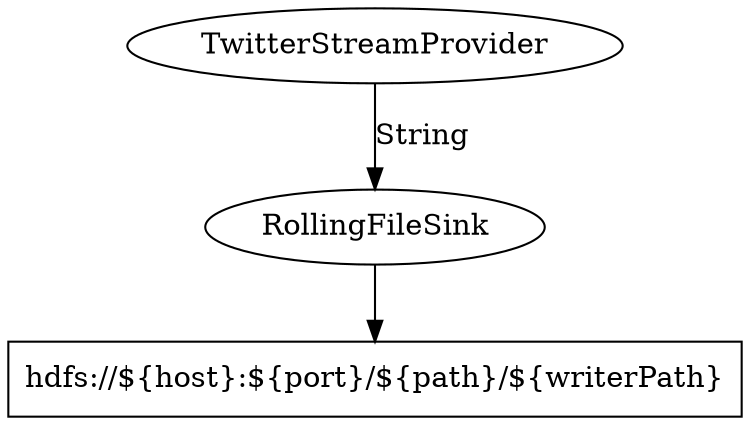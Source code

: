 /*
 * Licensed to the Apache Software Foundation (ASF) under one
 * or more contributor license agreements.  See the NOTICE file
 * distributed with this work for additional information
 * regarding copyright ownership.  The ASF licenses this file
 * to you under the Apache License, Version 2.0 (the
 * "License"); you may not use this file except in compliance
 * with the License.  You may obtain a copy of the License at
 *
 *   http://www.apache.org/licenses/LICENSE-2.0
 *
 * Unless required by applicable law or agreed to in writing,
 * software distributed under the License is distributed on an
 * "AS IS" BASIS, WITHOUT WARRANTIES OR CONDITIONS OF ANY
 * KIND, either express or implied.  See the License for the
 * specific language governing permissions and limitations
 * under the License.
 */
 digraph g {

  //providers
  TwitterStreamProvider [label="TwitterStreamProvider",shape=ellipse,URL="https://github.com/apache/incubator-streams/blob/master/streams-contrib/streams-provider-twitter/src/main/java/org/apache/streams/twitter/provider/TwitterStreamProvider.java"];

  //persisters
  RollingFileSink [label="RollingFileSink",shape=ellipse];
  
   //data
  destination [label="hdfs://${host}:${port}/${path}/${writerPath}",shape=box];

  //stream
  TwitterStreamProvider -> RollingFileSink [label="String"];
  RollingFileSink -> destination;
}